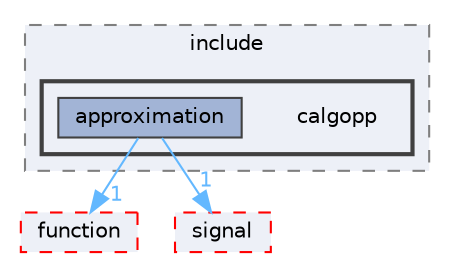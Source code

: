 digraph "lib/approximation/include/calgopp"
{
 // LATEX_PDF_SIZE
  bgcolor="transparent";
  edge [fontname=Helvetica,fontsize=10,labelfontname=Helvetica,labelfontsize=10];
  node [fontname=Helvetica,fontsize=10,shape=box,height=0.2,width=0.4];
  compound=true
  subgraph clusterdir_8c415c826d28bb00437242f6e774f67f {
    graph [ bgcolor="#edf0f7", pencolor="grey50", label="include", fontname=Helvetica,fontsize=10 style="filled,dashed", URL="dir_8c415c826d28bb00437242f6e774f67f.html",tooltip=""]
  subgraph clusterdir_45c8afe2dc54506bc259842445510b94 {
    graph [ bgcolor="#edf0f7", pencolor="grey25", label="", fontname=Helvetica,fontsize=10 style="filled,bold", URL="dir_45c8afe2dc54506bc259842445510b94.html",tooltip=""]
    dir_45c8afe2dc54506bc259842445510b94 [shape=plaintext, label="calgopp"];
  dir_c26df23932dd85a439e3db7b86a389c4 [label="approximation", fillcolor="#a2b4d6", color="grey25", style="filled", URL="dir_c26df23932dd85a439e3db7b86a389c4.html",tooltip=""];
  }
  }
  dir_3b39e246e957d89ef5380b11409e8380 [label="function", fillcolor="#edf0f7", color="red", style="filled,dashed", URL="dir_3b39e246e957d89ef5380b11409e8380.html",tooltip=""];
  dir_85595cb542db97c92303133db6d9ba0a [label="signal", fillcolor="#edf0f7", color="red", style="filled,dashed", URL="dir_85595cb542db97c92303133db6d9ba0a.html",tooltip=""];
  dir_c26df23932dd85a439e3db7b86a389c4->dir_3b39e246e957d89ef5380b11409e8380 [headlabel="1", labeldistance=1.5 headhref="dir_000003_000011.html" color="steelblue1" fontcolor="steelblue1"];
  dir_c26df23932dd85a439e3db7b86a389c4->dir_85595cb542db97c92303133db6d9ba0a [headlabel="1", labeldistance=1.5 headhref="dir_000003_000025.html" color="steelblue1" fontcolor="steelblue1"];
}
